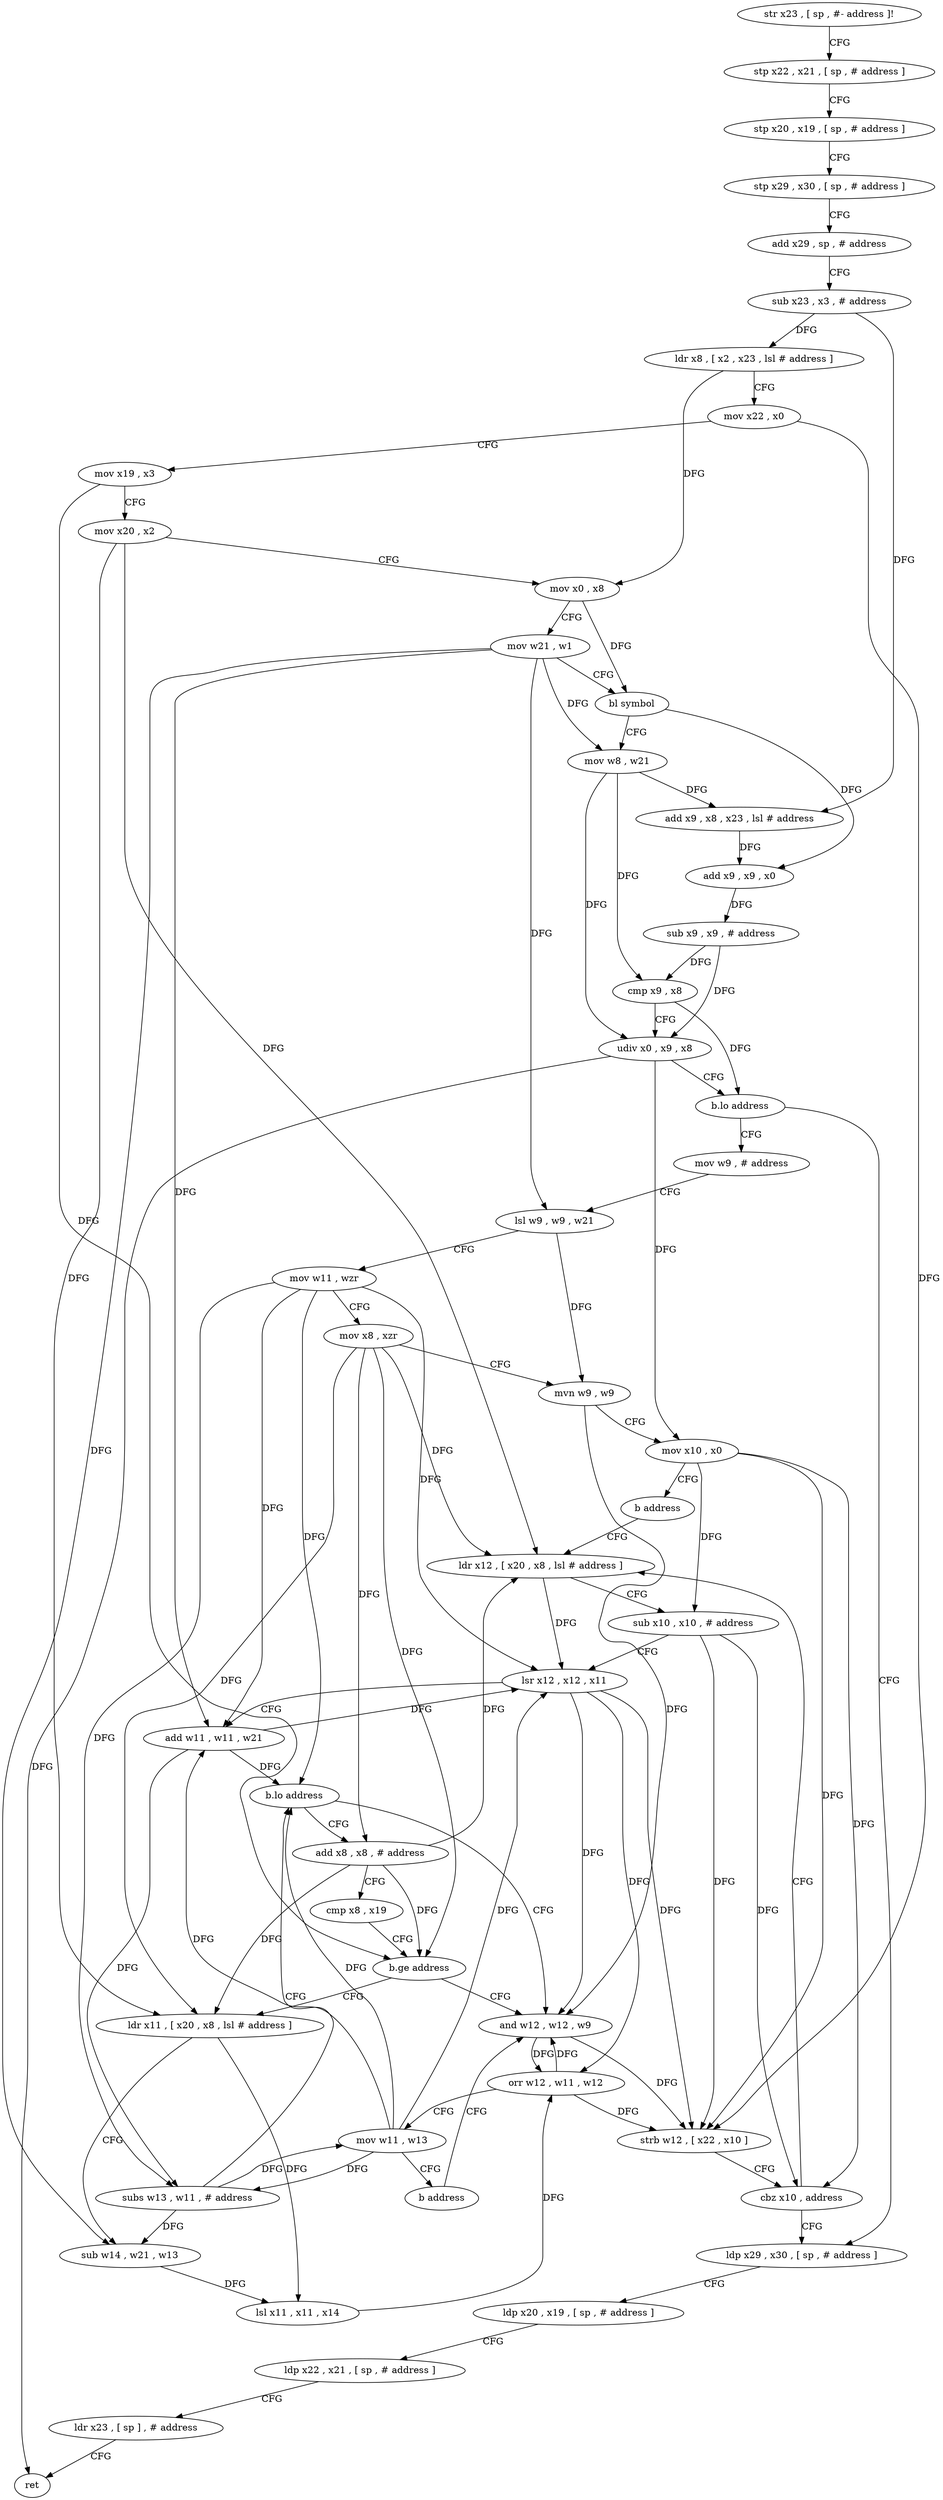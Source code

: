 digraph "func" {
"4220260" [label = "str x23 , [ sp , #- address ]!" ]
"4220264" [label = "stp x22 , x21 , [ sp , # address ]" ]
"4220268" [label = "stp x20 , x19 , [ sp , # address ]" ]
"4220272" [label = "stp x29 , x30 , [ sp , # address ]" ]
"4220276" [label = "add x29 , sp , # address" ]
"4220280" [label = "sub x23 , x3 , # address" ]
"4220284" [label = "ldr x8 , [ x2 , x23 , lsl # address ]" ]
"4220288" [label = "mov x22 , x0" ]
"4220292" [label = "mov x19 , x3" ]
"4220296" [label = "mov x20 , x2" ]
"4220300" [label = "mov x0 , x8" ]
"4220304" [label = "mov w21 , w1" ]
"4220308" [label = "bl symbol" ]
"4220312" [label = "mov w8 , w21" ]
"4220316" [label = "add x9 , x8 , x23 , lsl # address" ]
"4220320" [label = "add x9 , x9 , x0" ]
"4220324" [label = "sub x9 , x9 , # address" ]
"4220328" [label = "cmp x9 , x8" ]
"4220332" [label = "udiv x0 , x9 , x8" ]
"4220336" [label = "b.lo address" ]
"4220440" [label = "ldp x29 , x30 , [ sp , # address ]" ]
"4220340" [label = "mov w9 , # address" ]
"4220444" [label = "ldp x20 , x19 , [ sp , # address ]" ]
"4220448" [label = "ldp x22 , x21 , [ sp , # address ]" ]
"4220452" [label = "ldr x23 , [ sp ] , # address" ]
"4220456" [label = "ret" ]
"4220344" [label = "lsl w9 , w9 , w21" ]
"4220348" [label = "mov w11 , wzr" ]
"4220352" [label = "mov x8 , xzr" ]
"4220356" [label = "mvn w9 , w9" ]
"4220360" [label = "mov x10 , x0" ]
"4220364" [label = "b address" ]
"4220380" [label = "ldr x12 , [ x20 , x8 , lsl # address ]" ]
"4220384" [label = "sub x10 , x10 , # address" ]
"4220388" [label = "lsr x12 , x12 , x11" ]
"4220392" [label = "add w11 , w11 , w21" ]
"4220396" [label = "subs w13 , w11 , # address" ]
"4220400" [label = "b.lo address" ]
"4220368" [label = "and w12 , w12 , w9" ]
"4220404" [label = "add x8 , x8 , # address" ]
"4220372" [label = "strb w12 , [ x22 , x10 ]" ]
"4220376" [label = "cbz x10 , address" ]
"4220408" [label = "cmp x8 , x19" ]
"4220412" [label = "b.ge address" ]
"4220416" [label = "ldr x11 , [ x20 , x8 , lsl # address ]" ]
"4220420" [label = "sub w14 , w21 , w13" ]
"4220424" [label = "lsl x11 , x11 , x14" ]
"4220428" [label = "orr w12 , w11 , w12" ]
"4220432" [label = "mov w11 , w13" ]
"4220436" [label = "b address" ]
"4220260" -> "4220264" [ label = "CFG" ]
"4220264" -> "4220268" [ label = "CFG" ]
"4220268" -> "4220272" [ label = "CFG" ]
"4220272" -> "4220276" [ label = "CFG" ]
"4220276" -> "4220280" [ label = "CFG" ]
"4220280" -> "4220284" [ label = "DFG" ]
"4220280" -> "4220316" [ label = "DFG" ]
"4220284" -> "4220288" [ label = "CFG" ]
"4220284" -> "4220300" [ label = "DFG" ]
"4220288" -> "4220292" [ label = "CFG" ]
"4220288" -> "4220372" [ label = "DFG" ]
"4220292" -> "4220296" [ label = "CFG" ]
"4220292" -> "4220412" [ label = "DFG" ]
"4220296" -> "4220300" [ label = "CFG" ]
"4220296" -> "4220380" [ label = "DFG" ]
"4220296" -> "4220416" [ label = "DFG" ]
"4220300" -> "4220304" [ label = "CFG" ]
"4220300" -> "4220308" [ label = "DFG" ]
"4220304" -> "4220308" [ label = "CFG" ]
"4220304" -> "4220312" [ label = "DFG" ]
"4220304" -> "4220344" [ label = "DFG" ]
"4220304" -> "4220392" [ label = "DFG" ]
"4220304" -> "4220420" [ label = "DFG" ]
"4220308" -> "4220312" [ label = "CFG" ]
"4220308" -> "4220320" [ label = "DFG" ]
"4220312" -> "4220316" [ label = "DFG" ]
"4220312" -> "4220328" [ label = "DFG" ]
"4220312" -> "4220332" [ label = "DFG" ]
"4220316" -> "4220320" [ label = "DFG" ]
"4220320" -> "4220324" [ label = "DFG" ]
"4220324" -> "4220328" [ label = "DFG" ]
"4220324" -> "4220332" [ label = "DFG" ]
"4220328" -> "4220332" [ label = "CFG" ]
"4220328" -> "4220336" [ label = "DFG" ]
"4220332" -> "4220336" [ label = "CFG" ]
"4220332" -> "4220456" [ label = "DFG" ]
"4220332" -> "4220360" [ label = "DFG" ]
"4220336" -> "4220440" [ label = "CFG" ]
"4220336" -> "4220340" [ label = "CFG" ]
"4220440" -> "4220444" [ label = "CFG" ]
"4220340" -> "4220344" [ label = "CFG" ]
"4220444" -> "4220448" [ label = "CFG" ]
"4220448" -> "4220452" [ label = "CFG" ]
"4220452" -> "4220456" [ label = "CFG" ]
"4220344" -> "4220348" [ label = "CFG" ]
"4220344" -> "4220356" [ label = "DFG" ]
"4220348" -> "4220352" [ label = "CFG" ]
"4220348" -> "4220388" [ label = "DFG" ]
"4220348" -> "4220392" [ label = "DFG" ]
"4220348" -> "4220396" [ label = "DFG" ]
"4220348" -> "4220400" [ label = "DFG" ]
"4220352" -> "4220356" [ label = "CFG" ]
"4220352" -> "4220380" [ label = "DFG" ]
"4220352" -> "4220404" [ label = "DFG" ]
"4220352" -> "4220412" [ label = "DFG" ]
"4220352" -> "4220416" [ label = "DFG" ]
"4220356" -> "4220360" [ label = "CFG" ]
"4220356" -> "4220368" [ label = "DFG" ]
"4220360" -> "4220364" [ label = "CFG" ]
"4220360" -> "4220384" [ label = "DFG" ]
"4220360" -> "4220372" [ label = "DFG" ]
"4220360" -> "4220376" [ label = "DFG" ]
"4220364" -> "4220380" [ label = "CFG" ]
"4220380" -> "4220384" [ label = "CFG" ]
"4220380" -> "4220388" [ label = "DFG" ]
"4220384" -> "4220388" [ label = "CFG" ]
"4220384" -> "4220372" [ label = "DFG" ]
"4220384" -> "4220376" [ label = "DFG" ]
"4220388" -> "4220392" [ label = "CFG" ]
"4220388" -> "4220368" [ label = "DFG" ]
"4220388" -> "4220372" [ label = "DFG" ]
"4220388" -> "4220428" [ label = "DFG" ]
"4220392" -> "4220396" [ label = "DFG" ]
"4220392" -> "4220388" [ label = "DFG" ]
"4220392" -> "4220400" [ label = "DFG" ]
"4220396" -> "4220400" [ label = "CFG" ]
"4220396" -> "4220420" [ label = "DFG" ]
"4220396" -> "4220432" [ label = "DFG" ]
"4220400" -> "4220368" [ label = "CFG" ]
"4220400" -> "4220404" [ label = "CFG" ]
"4220368" -> "4220372" [ label = "DFG" ]
"4220368" -> "4220428" [ label = "DFG" ]
"4220404" -> "4220408" [ label = "CFG" ]
"4220404" -> "4220380" [ label = "DFG" ]
"4220404" -> "4220412" [ label = "DFG" ]
"4220404" -> "4220416" [ label = "DFG" ]
"4220372" -> "4220376" [ label = "CFG" ]
"4220376" -> "4220440" [ label = "CFG" ]
"4220376" -> "4220380" [ label = "CFG" ]
"4220408" -> "4220412" [ label = "CFG" ]
"4220412" -> "4220368" [ label = "CFG" ]
"4220412" -> "4220416" [ label = "CFG" ]
"4220416" -> "4220420" [ label = "CFG" ]
"4220416" -> "4220424" [ label = "DFG" ]
"4220420" -> "4220424" [ label = "DFG" ]
"4220424" -> "4220428" [ label = "DFG" ]
"4220428" -> "4220432" [ label = "CFG" ]
"4220428" -> "4220372" [ label = "DFG" ]
"4220428" -> "4220368" [ label = "DFG" ]
"4220432" -> "4220436" [ label = "CFG" ]
"4220432" -> "4220388" [ label = "DFG" ]
"4220432" -> "4220396" [ label = "DFG" ]
"4220432" -> "4220400" [ label = "DFG" ]
"4220432" -> "4220392" [ label = "DFG" ]
"4220436" -> "4220368" [ label = "CFG" ]
}

